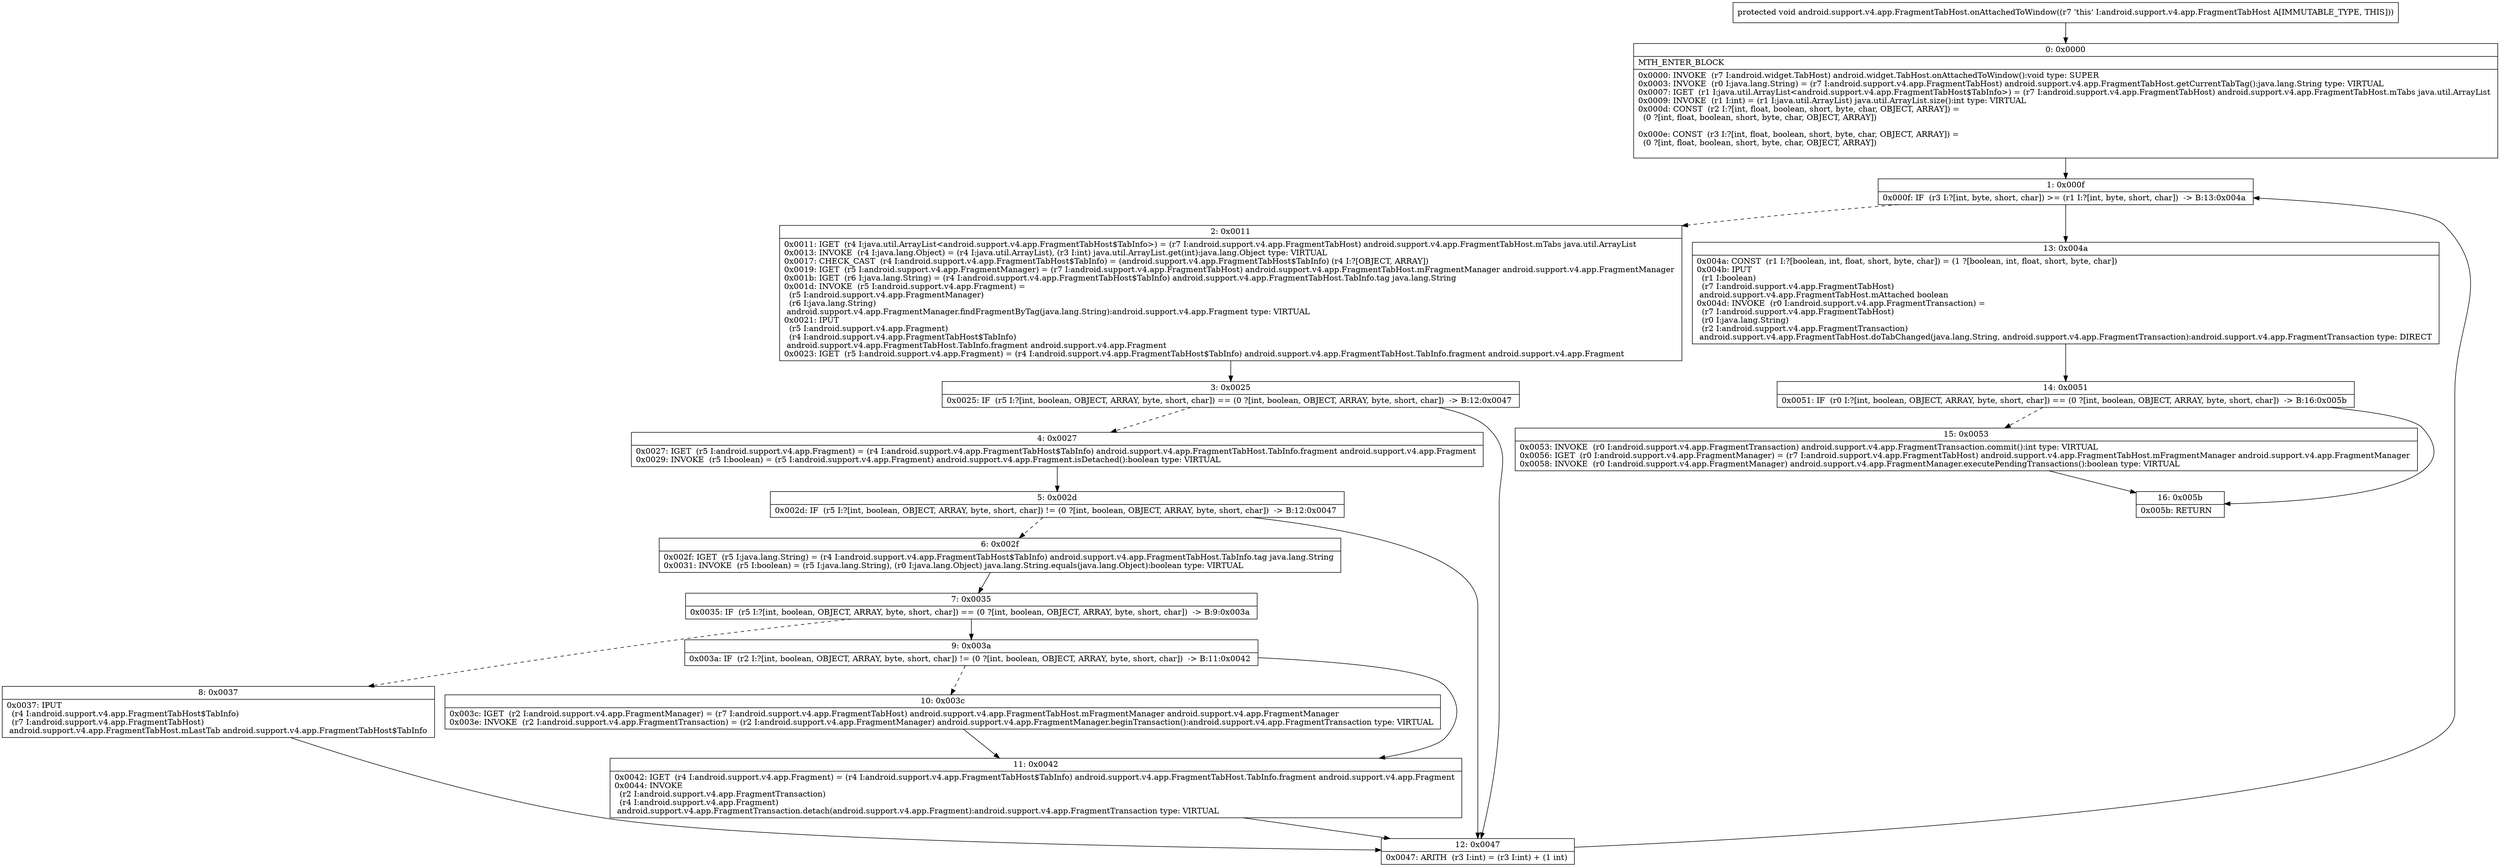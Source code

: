 digraph "CFG forandroid.support.v4.app.FragmentTabHost.onAttachedToWindow()V" {
Node_0 [shape=record,label="{0\:\ 0x0000|MTH_ENTER_BLOCK\l|0x0000: INVOKE  (r7 I:android.widget.TabHost) android.widget.TabHost.onAttachedToWindow():void type: SUPER \l0x0003: INVOKE  (r0 I:java.lang.String) = (r7 I:android.support.v4.app.FragmentTabHost) android.support.v4.app.FragmentTabHost.getCurrentTabTag():java.lang.String type: VIRTUAL \l0x0007: IGET  (r1 I:java.util.ArrayList\<android.support.v4.app.FragmentTabHost$TabInfo\>) = (r7 I:android.support.v4.app.FragmentTabHost) android.support.v4.app.FragmentTabHost.mTabs java.util.ArrayList \l0x0009: INVOKE  (r1 I:int) = (r1 I:java.util.ArrayList) java.util.ArrayList.size():int type: VIRTUAL \l0x000d: CONST  (r2 I:?[int, float, boolean, short, byte, char, OBJECT, ARRAY]) = \l  (0 ?[int, float, boolean, short, byte, char, OBJECT, ARRAY])\l \l0x000e: CONST  (r3 I:?[int, float, boolean, short, byte, char, OBJECT, ARRAY]) = \l  (0 ?[int, float, boolean, short, byte, char, OBJECT, ARRAY])\l \l}"];
Node_1 [shape=record,label="{1\:\ 0x000f|0x000f: IF  (r3 I:?[int, byte, short, char]) \>= (r1 I:?[int, byte, short, char])  \-\> B:13:0x004a \l}"];
Node_2 [shape=record,label="{2\:\ 0x0011|0x0011: IGET  (r4 I:java.util.ArrayList\<android.support.v4.app.FragmentTabHost$TabInfo\>) = (r7 I:android.support.v4.app.FragmentTabHost) android.support.v4.app.FragmentTabHost.mTabs java.util.ArrayList \l0x0013: INVOKE  (r4 I:java.lang.Object) = (r4 I:java.util.ArrayList), (r3 I:int) java.util.ArrayList.get(int):java.lang.Object type: VIRTUAL \l0x0017: CHECK_CAST  (r4 I:android.support.v4.app.FragmentTabHost$TabInfo) = (android.support.v4.app.FragmentTabHost$TabInfo) (r4 I:?[OBJECT, ARRAY]) \l0x0019: IGET  (r5 I:android.support.v4.app.FragmentManager) = (r7 I:android.support.v4.app.FragmentTabHost) android.support.v4.app.FragmentTabHost.mFragmentManager android.support.v4.app.FragmentManager \l0x001b: IGET  (r6 I:java.lang.String) = (r4 I:android.support.v4.app.FragmentTabHost$TabInfo) android.support.v4.app.FragmentTabHost.TabInfo.tag java.lang.String \l0x001d: INVOKE  (r5 I:android.support.v4.app.Fragment) = \l  (r5 I:android.support.v4.app.FragmentManager)\l  (r6 I:java.lang.String)\l android.support.v4.app.FragmentManager.findFragmentByTag(java.lang.String):android.support.v4.app.Fragment type: VIRTUAL \l0x0021: IPUT  \l  (r5 I:android.support.v4.app.Fragment)\l  (r4 I:android.support.v4.app.FragmentTabHost$TabInfo)\l android.support.v4.app.FragmentTabHost.TabInfo.fragment android.support.v4.app.Fragment \l0x0023: IGET  (r5 I:android.support.v4.app.Fragment) = (r4 I:android.support.v4.app.FragmentTabHost$TabInfo) android.support.v4.app.FragmentTabHost.TabInfo.fragment android.support.v4.app.Fragment \l}"];
Node_3 [shape=record,label="{3\:\ 0x0025|0x0025: IF  (r5 I:?[int, boolean, OBJECT, ARRAY, byte, short, char]) == (0 ?[int, boolean, OBJECT, ARRAY, byte, short, char])  \-\> B:12:0x0047 \l}"];
Node_4 [shape=record,label="{4\:\ 0x0027|0x0027: IGET  (r5 I:android.support.v4.app.Fragment) = (r4 I:android.support.v4.app.FragmentTabHost$TabInfo) android.support.v4.app.FragmentTabHost.TabInfo.fragment android.support.v4.app.Fragment \l0x0029: INVOKE  (r5 I:boolean) = (r5 I:android.support.v4.app.Fragment) android.support.v4.app.Fragment.isDetached():boolean type: VIRTUAL \l}"];
Node_5 [shape=record,label="{5\:\ 0x002d|0x002d: IF  (r5 I:?[int, boolean, OBJECT, ARRAY, byte, short, char]) != (0 ?[int, boolean, OBJECT, ARRAY, byte, short, char])  \-\> B:12:0x0047 \l}"];
Node_6 [shape=record,label="{6\:\ 0x002f|0x002f: IGET  (r5 I:java.lang.String) = (r4 I:android.support.v4.app.FragmentTabHost$TabInfo) android.support.v4.app.FragmentTabHost.TabInfo.tag java.lang.String \l0x0031: INVOKE  (r5 I:boolean) = (r5 I:java.lang.String), (r0 I:java.lang.Object) java.lang.String.equals(java.lang.Object):boolean type: VIRTUAL \l}"];
Node_7 [shape=record,label="{7\:\ 0x0035|0x0035: IF  (r5 I:?[int, boolean, OBJECT, ARRAY, byte, short, char]) == (0 ?[int, boolean, OBJECT, ARRAY, byte, short, char])  \-\> B:9:0x003a \l}"];
Node_8 [shape=record,label="{8\:\ 0x0037|0x0037: IPUT  \l  (r4 I:android.support.v4.app.FragmentTabHost$TabInfo)\l  (r7 I:android.support.v4.app.FragmentTabHost)\l android.support.v4.app.FragmentTabHost.mLastTab android.support.v4.app.FragmentTabHost$TabInfo \l}"];
Node_9 [shape=record,label="{9\:\ 0x003a|0x003a: IF  (r2 I:?[int, boolean, OBJECT, ARRAY, byte, short, char]) != (0 ?[int, boolean, OBJECT, ARRAY, byte, short, char])  \-\> B:11:0x0042 \l}"];
Node_10 [shape=record,label="{10\:\ 0x003c|0x003c: IGET  (r2 I:android.support.v4.app.FragmentManager) = (r7 I:android.support.v4.app.FragmentTabHost) android.support.v4.app.FragmentTabHost.mFragmentManager android.support.v4.app.FragmentManager \l0x003e: INVOKE  (r2 I:android.support.v4.app.FragmentTransaction) = (r2 I:android.support.v4.app.FragmentManager) android.support.v4.app.FragmentManager.beginTransaction():android.support.v4.app.FragmentTransaction type: VIRTUAL \l}"];
Node_11 [shape=record,label="{11\:\ 0x0042|0x0042: IGET  (r4 I:android.support.v4.app.Fragment) = (r4 I:android.support.v4.app.FragmentTabHost$TabInfo) android.support.v4.app.FragmentTabHost.TabInfo.fragment android.support.v4.app.Fragment \l0x0044: INVOKE  \l  (r2 I:android.support.v4.app.FragmentTransaction)\l  (r4 I:android.support.v4.app.Fragment)\l android.support.v4.app.FragmentTransaction.detach(android.support.v4.app.Fragment):android.support.v4.app.FragmentTransaction type: VIRTUAL \l}"];
Node_12 [shape=record,label="{12\:\ 0x0047|0x0047: ARITH  (r3 I:int) = (r3 I:int) + (1 int) \l}"];
Node_13 [shape=record,label="{13\:\ 0x004a|0x004a: CONST  (r1 I:?[boolean, int, float, short, byte, char]) = (1 ?[boolean, int, float, short, byte, char]) \l0x004b: IPUT  \l  (r1 I:boolean)\l  (r7 I:android.support.v4.app.FragmentTabHost)\l android.support.v4.app.FragmentTabHost.mAttached boolean \l0x004d: INVOKE  (r0 I:android.support.v4.app.FragmentTransaction) = \l  (r7 I:android.support.v4.app.FragmentTabHost)\l  (r0 I:java.lang.String)\l  (r2 I:android.support.v4.app.FragmentTransaction)\l android.support.v4.app.FragmentTabHost.doTabChanged(java.lang.String, android.support.v4.app.FragmentTransaction):android.support.v4.app.FragmentTransaction type: DIRECT \l}"];
Node_14 [shape=record,label="{14\:\ 0x0051|0x0051: IF  (r0 I:?[int, boolean, OBJECT, ARRAY, byte, short, char]) == (0 ?[int, boolean, OBJECT, ARRAY, byte, short, char])  \-\> B:16:0x005b \l}"];
Node_15 [shape=record,label="{15\:\ 0x0053|0x0053: INVOKE  (r0 I:android.support.v4.app.FragmentTransaction) android.support.v4.app.FragmentTransaction.commit():int type: VIRTUAL \l0x0056: IGET  (r0 I:android.support.v4.app.FragmentManager) = (r7 I:android.support.v4.app.FragmentTabHost) android.support.v4.app.FragmentTabHost.mFragmentManager android.support.v4.app.FragmentManager \l0x0058: INVOKE  (r0 I:android.support.v4.app.FragmentManager) android.support.v4.app.FragmentManager.executePendingTransactions():boolean type: VIRTUAL \l}"];
Node_16 [shape=record,label="{16\:\ 0x005b|0x005b: RETURN   \l}"];
MethodNode[shape=record,label="{protected void android.support.v4.app.FragmentTabHost.onAttachedToWindow((r7 'this' I:android.support.v4.app.FragmentTabHost A[IMMUTABLE_TYPE, THIS])) }"];
MethodNode -> Node_0;
Node_0 -> Node_1;
Node_1 -> Node_2[style=dashed];
Node_1 -> Node_13;
Node_2 -> Node_3;
Node_3 -> Node_4[style=dashed];
Node_3 -> Node_12;
Node_4 -> Node_5;
Node_5 -> Node_6[style=dashed];
Node_5 -> Node_12;
Node_6 -> Node_7;
Node_7 -> Node_8[style=dashed];
Node_7 -> Node_9;
Node_8 -> Node_12;
Node_9 -> Node_10[style=dashed];
Node_9 -> Node_11;
Node_10 -> Node_11;
Node_11 -> Node_12;
Node_12 -> Node_1;
Node_13 -> Node_14;
Node_14 -> Node_15[style=dashed];
Node_14 -> Node_16;
Node_15 -> Node_16;
}

